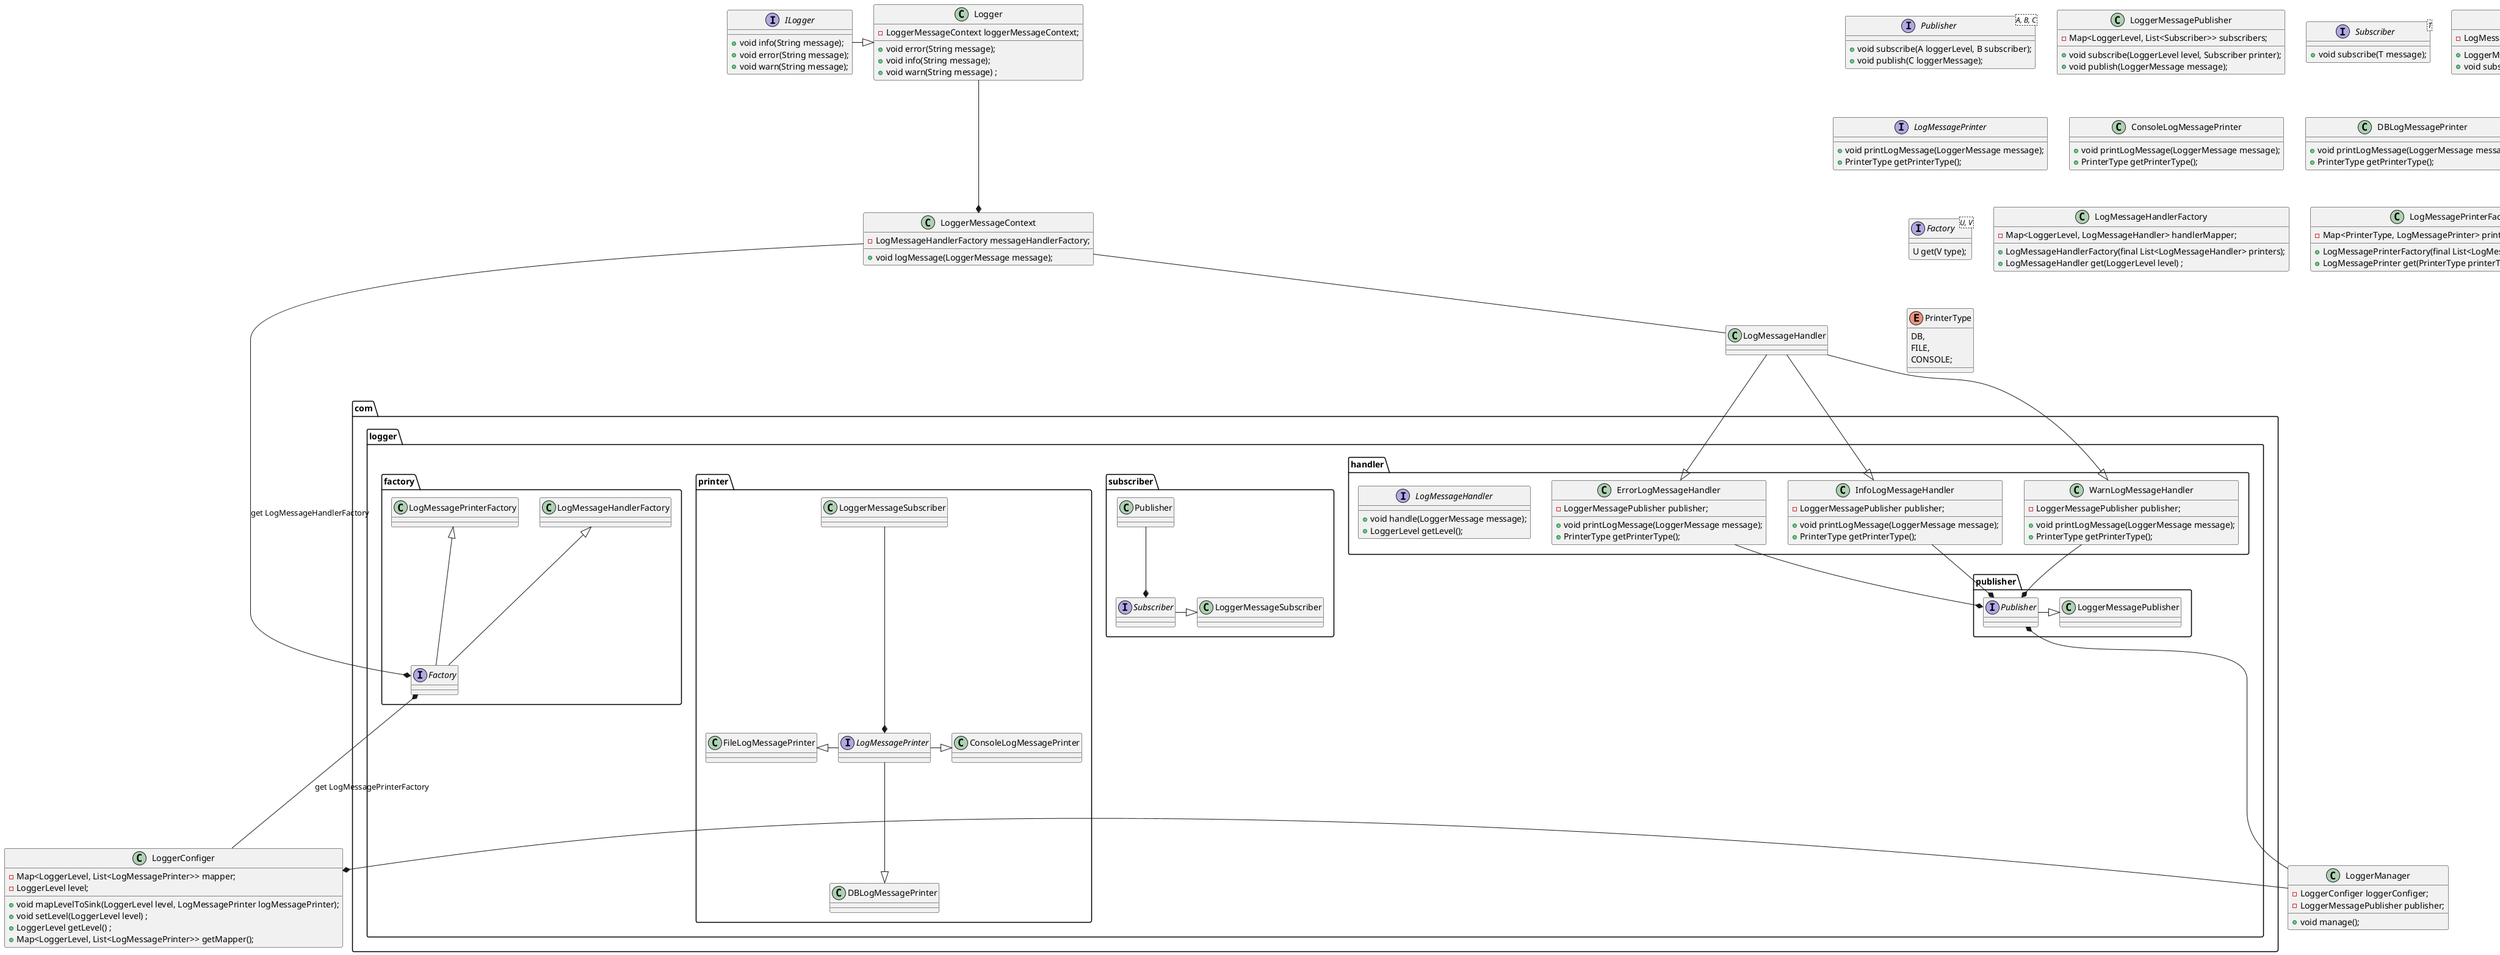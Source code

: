 @startuml
'https://plantuml.com/class-diagram

LoggerManager -left--* LoggerConfiger

ILogger --right--|> Logger
Logger -down--* LoggerMessageContext
LoggerMessageContext -- LogMessageHandler


interface ILogger {
    + void info(String message);
    + void error(String message);
    + void warn(String message);
}

class Logger {
    - LoggerMessageContext loggerMessageContext;
    + void error(String message);
    + void info(String message);
    + void warn(String message) ;
}

class LoggerMessageContext {
    - LogMessageHandlerFactory messageHandlerFactory;
    + void logMessage(LoggerMessage message);
}

package com.logger.handler {

   LogMessageHandler -down-|> ErrorLogMessageHandler
   LogMessageHandler -down-|> InfoLogMessageHandler
   LogMessageHandler -down-|> WarnLogMessageHandler

   interface LogMessageHandler{
     + void handle(LoggerMessage message);
     + LoggerLevel getLevel();
   }


class ErrorLogMessageHandler{
   - LoggerMessagePublisher publisher;
   + void printLogMessage(LoggerMessage message);
   + PrinterType getPrinterType();
}
class InfoLogMessageHandler{
   - LoggerMessagePublisher publisher;
   + void printLogMessage(LoggerMessage message);
   + PrinterType getPrinterType();
}
class WarnLogMessageHandler{
    - LoggerMessagePublisher publisher;
    + void printLogMessage(LoggerMessage message);
    + PrinterType getPrinterType();
}

}

package com.logger.publisher{
  interface Publisher
  class LoggerMessagePublisher

  InfoLogMessageHandler --* Publisher
  WarnLogMessageHandler --* Publisher
  ErrorLogMessageHandler --* Publisher
  Publisher -|> LoggerMessagePublisher
  LoggerManager --left--* Publisher
}
interface Publisher<A, B, C> {
    + void subscribe(A loggerLevel, B subscriber);
    + void publish(C loggerMessage);
}

class LoggerMessagePublisher{
  - Map<LoggerLevel, List<Subscriber>> subscribers;
  + void subscribe(LoggerLevel level, Subscriber printer);
  + void publish(LoggerMessage message);
}

package com.logger.subscriber{
  interface Subscriber
  class LoggerMessageSubscriber

  Publisher --* Subscriber
  Subscriber -|> LoggerMessageSubscriber
}
interface Subscriber<T> {
    + void subscribe(T message);
}

class LoggerMessageSubscriber {
   - LogMessagePrinter logMessagePrinter;
   + LoggerMessageSubscriber(LogMessagePrinter logMessagePrinter) ;
   + void subscribe(LoggerMessage message);
}

package com.logger.printer{
  interface LogMessagePrinter
  class ConsoleLogMessagePrinter
  class DBLogMessagePrinter
  class FileLogMessagePrinter

  LoggerMessageSubscriber --down--* LogMessagePrinter
  LogMessagePrinter -left-|> FileLogMessagePrinter
  LogMessagePrinter -down--|> DBLogMessagePrinter
  LogMessagePrinter -right--|> ConsoleLogMessagePrinter
}

interface LogMessagePrinter{
  + void printLogMessage(LoggerMessage message);
  + PrinterType getPrinterType();
}

class ConsoleLogMessagePrinter{
  + void printLogMessage(LoggerMessage message);
  + PrinterType getPrinterType();
}

class DBLogMessagePrinter{
  + void printLogMessage(LoggerMessage message);
  + PrinterType getPrinterType();
}

class FileLogMessagePrinter{
  + void printLogMessage(LoggerMessage message);
  + PrinterType getPrinterType();
}

class LoggerManager{
    - LoggerConfiger loggerConfiger;
    - LoggerMessagePublisher publisher;
    + void manage();
}

class LoggerConfiger {
    - Map<LoggerLevel, List<LogMessagePrinter>> mapper;
    - LoggerLevel level;

    + void mapLevelToSink(LoggerLevel level, LogMessagePrinter logMessagePrinter);
    + void setLevel(LoggerLevel level) ;
    + LoggerLevel getLevel() ;
    + Map<LoggerLevel, List<LogMessagePrinter>> getMapper();
}

package com.logger.factory {
  interface Factory
  class LogMessageHandlerFactory
  class LogMessagePrinterFactory

  Factory -up--|> LogMessageHandlerFactory
  Factory -up--|> LogMessagePrinterFactory
  LoggerMessageContext --right--* Factory : get LogMessageHandlerFactory
  LoggerConfiger --up--* Factory : get LogMessagePrinterFactory

}

interface Factory<U, V> {
    U get(V type);
}
class LogMessageHandlerFactory{
    - Map<LoggerLevel, LogMessageHandler> handlerMapper;
    + LogMessageHandlerFactory(final List<LogMessageHandler> printers);
    + LogMessageHandler get(LoggerLevel level) ;
}

 class LogMessagePrinterFactory{
    - Map<PrinterType, LogMessagePrinter> printersMapper;
    + LogMessagePrinterFactory(final List<LogMessagePrinter> printers);
    + LogMessagePrinter get(PrinterType printerType);
}

enum LoggerLevel {
    INFO,
    ERROR,
    WARN;
}
enum PrinterType {
    DB,
     FILE,
     CONSOLE;
}

@enduml